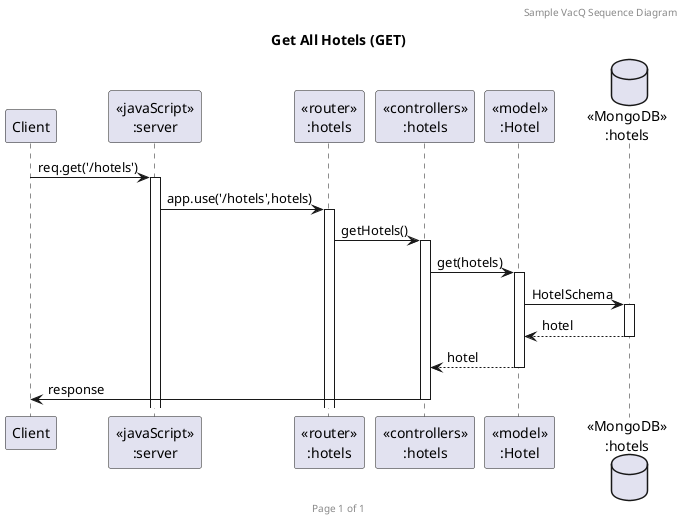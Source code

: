 @startuml Get All Hotels (GET)




header Sample VacQ Sequence Diagram
footer Page %page% of %lastpage%
title "Get All Hotels (GET)"




participant "Client" as client
participant "<<javaScript>>\n:server" as server
participant "<<router>>\n:hotels" as routerHotels
participant "<<controllers>>\n:hotels" as controllersHotels
participant "<<model>>\n:Hotel" as modelHotel
database "<<MongoDB>>\n:hotels" as HotelsDatabase




client->server ++:req.get('/hotels')
server->routerHotels ++:app.use('/hotels',hotels)
routerHotels -> controllersHotels ++:getHotels()
controllersHotels->modelHotel ++:get(hotels)




modelHotel ->HotelsDatabase ++: HotelSchema
HotelsDatabase --> modelHotel --: hotel
controllersHotels <-- modelHotel --:hotel
controllersHotels->client --:response




@enduml
